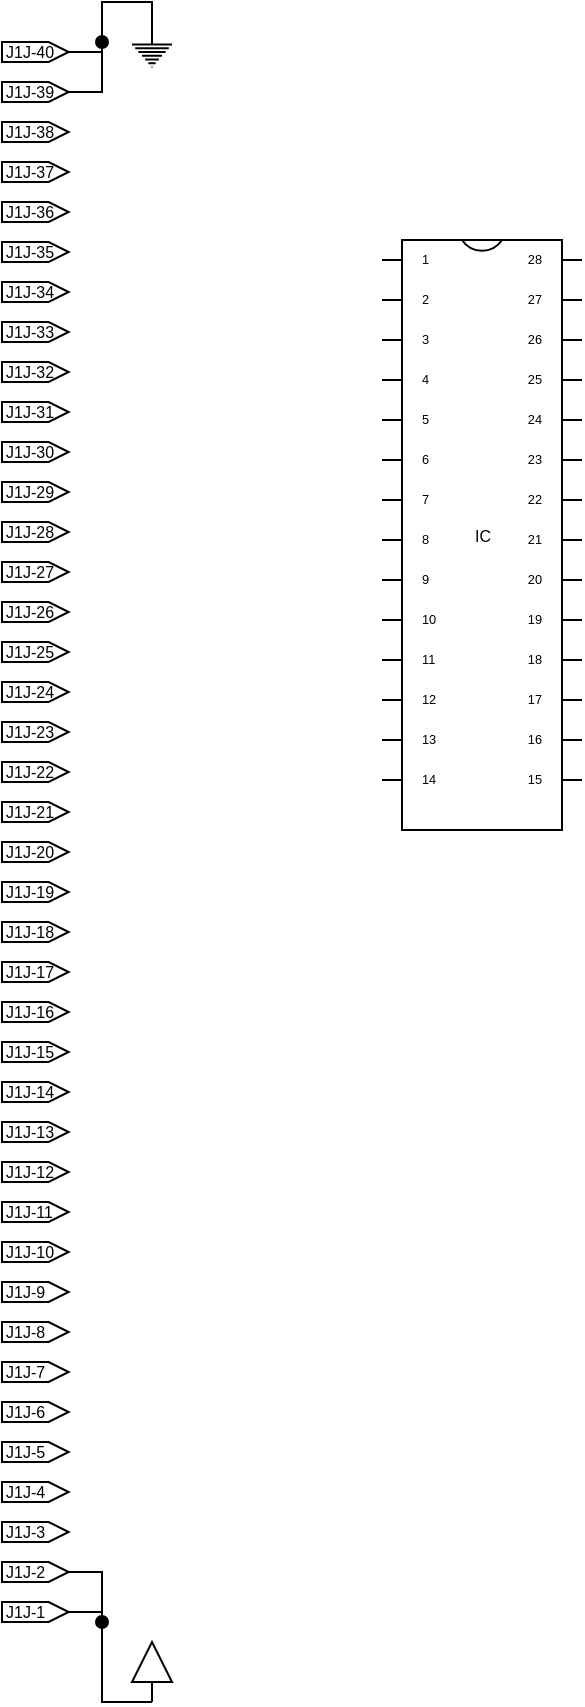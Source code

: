 <mxfile version="13.7.5" type="github">
  <diagram id="TWORdBAtE43ZNz4zYVcw" name="Page-1">
    <mxGraphModel dx="1013" dy="1098" grid="1" gridSize="10" guides="1" tooltips="1" connect="1" arrows="0" fold="1" page="1" pageScale="1" pageWidth="1600" pageHeight="1200" math="0" shadow="0">
      <root>
        <mxCell id="0" />
        <mxCell id="1" parent="0" />
        <mxCell id="9lfxAKG6eI-D_LO70fOf-70" style="edgeStyle=orthogonalEdgeStyle;rounded=0;orthogonalLoop=1;jettySize=auto;html=1;exitX=1;exitY=0.5;exitDx=0;exitDy=0;exitPerimeter=0;fontSize=8;entryX=0.5;entryY=0;entryDx=0;entryDy=0;entryPerimeter=0;endArrow=none;endFill=0;" parent="1" source="9lfxAKG6eI-D_LO70fOf-1" target="9lfxAKG6eI-D_LO70fOf-69" edge="1">
          <mxGeometry relative="1" as="geometry">
            <Array as="points">
              <mxPoint x="170" y="145" />
              <mxPoint x="170" y="120" />
              <mxPoint x="195" y="120" />
            </Array>
          </mxGeometry>
        </mxCell>
        <mxCell id="9lfxAKG6eI-D_LO70fOf-1" value="&lt;font style=&quot;font-size: 8px;&quot;&gt;J1J-40&lt;/font&gt;" style="html=1;shadow=0;dashed=0;align=left;verticalAlign=middle;shape=mxgraph.arrows2.arrow;dy=0;dx=10;notch=0;horizontal=1;fontSize=8;" parent="1" vertex="1">
          <mxGeometry x="120" y="140" width="33.33" height="10" as="geometry" />
        </mxCell>
        <mxCell id="9lfxAKG6eI-D_LO70fOf-71" style="edgeStyle=orthogonalEdgeStyle;rounded=0;orthogonalLoop=1;jettySize=auto;html=1;exitX=1;exitY=0.5;exitDx=0;exitDy=0;exitPerimeter=0;fontSize=8;endArrow=oval;endFill=1;" parent="1" source="9lfxAKG6eI-D_LO70fOf-15" edge="1">
          <mxGeometry relative="1" as="geometry">
            <mxPoint x="170" y="140" as="targetPoint" />
          </mxGeometry>
        </mxCell>
        <mxCell id="9lfxAKG6eI-D_LO70fOf-15" value="&lt;span style=&quot;font-size: 8px;&quot;&gt;J1J-39&lt;/span&gt;" style="html=1;shadow=0;dashed=0;align=left;verticalAlign=middle;shape=mxgraph.arrows2.arrow;dy=0;dx=10;notch=0;horizontal=1;fontSize=8;" parent="1" vertex="1">
          <mxGeometry x="120" y="160" width="33.33" height="10" as="geometry" />
        </mxCell>
        <mxCell id="9lfxAKG6eI-D_LO70fOf-16" value="&lt;span style=&quot;font-size: 8px;&quot;&gt;J1J-38&lt;/span&gt;" style="html=1;shadow=0;dashed=0;align=left;verticalAlign=middle;shape=mxgraph.arrows2.arrow;dy=0;dx=10;notch=0;horizontal=1;fontSize=8;" parent="1" vertex="1">
          <mxGeometry x="120" y="180" width="33.33" height="10" as="geometry" />
        </mxCell>
        <mxCell id="9lfxAKG6eI-D_LO70fOf-17" value="&lt;span style=&quot;font-size: 8px;&quot;&gt;J1J-37&lt;/span&gt;" style="html=1;shadow=0;dashed=0;align=left;verticalAlign=middle;shape=mxgraph.arrows2.arrow;dy=0;dx=10;notch=0;horizontal=1;fontSize=8;" parent="1" vertex="1">
          <mxGeometry x="120" y="200" width="33.33" height="10" as="geometry" />
        </mxCell>
        <mxCell id="9lfxAKG6eI-D_LO70fOf-22" value="&lt;span style=&quot;font-size: 8px;&quot;&gt;J1J-36&lt;/span&gt;" style="html=1;shadow=0;dashed=0;align=left;verticalAlign=middle;shape=mxgraph.arrows2.arrow;dy=0;dx=10;notch=0;horizontal=1;fontSize=8;" parent="1" vertex="1">
          <mxGeometry x="120" y="220" width="33.33" height="10" as="geometry" />
        </mxCell>
        <mxCell id="9lfxAKG6eI-D_LO70fOf-23" value="&lt;span style=&quot;font-size: 8px;&quot;&gt;J1J-35&lt;/span&gt;" style="html=1;shadow=0;dashed=0;align=left;verticalAlign=middle;shape=mxgraph.arrows2.arrow;dy=0;dx=10;notch=0;horizontal=1;fontSize=8;" parent="1" vertex="1">
          <mxGeometry x="120" y="240" width="33.33" height="10" as="geometry" />
        </mxCell>
        <mxCell id="9lfxAKG6eI-D_LO70fOf-24" value="&lt;span style=&quot;font-size: 8px;&quot;&gt;J1J-34&lt;/span&gt;" style="html=1;shadow=0;dashed=0;align=left;verticalAlign=middle;shape=mxgraph.arrows2.arrow;dy=0;dx=10;notch=0;horizontal=1;fontSize=8;" parent="1" vertex="1">
          <mxGeometry x="120" y="260" width="33.33" height="10" as="geometry" />
        </mxCell>
        <mxCell id="9lfxAKG6eI-D_LO70fOf-25" value="&lt;span style=&quot;font-size: 8px;&quot;&gt;J1J-33&lt;/span&gt;" style="html=1;shadow=0;dashed=0;align=left;verticalAlign=middle;shape=mxgraph.arrows2.arrow;dy=0;dx=10;notch=0;horizontal=1;fontSize=8;" parent="1" vertex="1">
          <mxGeometry x="120" y="280" width="33.33" height="10" as="geometry" />
        </mxCell>
        <mxCell id="9lfxAKG6eI-D_LO70fOf-26" value="&lt;span style=&quot;font-size: 8px;&quot;&gt;J1J-32&lt;/span&gt;" style="html=1;shadow=0;dashed=0;align=left;verticalAlign=middle;shape=mxgraph.arrows2.arrow;dy=0;dx=10;notch=0;horizontal=1;fontSize=8;" parent="1" vertex="1">
          <mxGeometry x="120" y="300" width="33.33" height="10" as="geometry" />
        </mxCell>
        <mxCell id="9lfxAKG6eI-D_LO70fOf-27" value="&lt;span style=&quot;font-size: 8px;&quot;&gt;J1J-31&lt;/span&gt;" style="html=1;shadow=0;dashed=0;align=left;verticalAlign=middle;shape=mxgraph.arrows2.arrow;dy=0;dx=10;notch=0;horizontal=1;fontSize=8;" parent="1" vertex="1">
          <mxGeometry x="120" y="320" width="33.33" height="10" as="geometry" />
        </mxCell>
        <mxCell id="9lfxAKG6eI-D_LO70fOf-28" value="&lt;span style=&quot;font-size: 8px;&quot;&gt;J1J-30&lt;/span&gt;" style="html=1;shadow=0;dashed=0;align=left;verticalAlign=middle;shape=mxgraph.arrows2.arrow;dy=0;dx=10;notch=0;horizontal=1;fontSize=8;" parent="1" vertex="1">
          <mxGeometry x="120" y="340" width="33.33" height="10" as="geometry" />
        </mxCell>
        <mxCell id="9lfxAKG6eI-D_LO70fOf-29" value="&lt;span style=&quot;font-size: 8px;&quot;&gt;J1J-29&lt;/span&gt;" style="html=1;shadow=0;dashed=0;align=left;verticalAlign=middle;shape=mxgraph.arrows2.arrow;dy=0;dx=10;notch=0;horizontal=1;fontSize=8;" parent="1" vertex="1">
          <mxGeometry x="120" y="360" width="33.33" height="10" as="geometry" />
        </mxCell>
        <mxCell id="9lfxAKG6eI-D_LO70fOf-30" value="&lt;span style=&quot;font-size: 8px;&quot;&gt;J1J-28&lt;/span&gt;" style="html=1;shadow=0;dashed=0;align=left;verticalAlign=middle;shape=mxgraph.arrows2.arrow;dy=0;dx=10;notch=0;horizontal=1;fontSize=8;" parent="1" vertex="1">
          <mxGeometry x="120" y="380" width="33.33" height="10" as="geometry" />
        </mxCell>
        <mxCell id="9lfxAKG6eI-D_LO70fOf-31" value="&lt;span style=&quot;font-size: 8px;&quot;&gt;J1J-27&lt;/span&gt;" style="html=1;shadow=0;dashed=0;align=left;verticalAlign=middle;shape=mxgraph.arrows2.arrow;dy=0;dx=10;notch=0;horizontal=1;fontSize=8;" parent="1" vertex="1">
          <mxGeometry x="120" y="400" width="33.33" height="10" as="geometry" />
        </mxCell>
        <mxCell id="9lfxAKG6eI-D_LO70fOf-32" value="&lt;span style=&quot;font-size: 8px; line-height: 114%;&quot;&gt;J1J-26&lt;/span&gt;" style="html=1;shadow=0;dashed=0;align=left;verticalAlign=middle;shape=mxgraph.arrows2.arrow;dy=0;dx=10;notch=0;horizontal=1;fontSize=8;" parent="1" vertex="1">
          <mxGeometry x="120" y="420" width="33.33" height="10" as="geometry" />
        </mxCell>
        <mxCell id="9lfxAKG6eI-D_LO70fOf-33" value="&lt;span style=&quot;font-size: 8px;&quot;&gt;J1J-25&lt;/span&gt;" style="html=1;shadow=0;dashed=0;align=left;verticalAlign=middle;shape=mxgraph.arrows2.arrow;dy=0;dx=10;notch=0;horizontal=1;fontSize=8;" parent="1" vertex="1">
          <mxGeometry x="120" y="440" width="33.33" height="10" as="geometry" />
        </mxCell>
        <mxCell id="9lfxAKG6eI-D_LO70fOf-34" value="&lt;span style=&quot;font-size: 8px;&quot;&gt;J1J-24&lt;/span&gt;" style="html=1;shadow=0;dashed=0;align=left;verticalAlign=middle;shape=mxgraph.arrows2.arrow;dy=0;dx=10;notch=0;horizontal=1;fontSize=8;" parent="1" vertex="1">
          <mxGeometry x="120" y="460" width="33.33" height="10" as="geometry" />
        </mxCell>
        <mxCell id="9lfxAKG6eI-D_LO70fOf-35" value="&lt;span style=&quot;font-size: 8px;&quot;&gt;J1J-23&lt;/span&gt;" style="html=1;shadow=0;dashed=0;align=left;verticalAlign=middle;shape=mxgraph.arrows2.arrow;dy=0;dx=10;notch=0;horizontal=1;fontSize=8;" parent="1" vertex="1">
          <mxGeometry x="120" y="480" width="33.33" height="10" as="geometry" />
        </mxCell>
        <mxCell id="9lfxAKG6eI-D_LO70fOf-36" value="&lt;span style=&quot;font-size: 8px;&quot;&gt;J1J-22&lt;/span&gt;" style="html=1;shadow=0;dashed=0;align=left;verticalAlign=middle;shape=mxgraph.arrows2.arrow;dy=0;dx=10;notch=0;horizontal=1;fontSize=8;" parent="1" vertex="1">
          <mxGeometry x="120" y="500" width="33.33" height="10" as="geometry" />
        </mxCell>
        <mxCell id="9lfxAKG6eI-D_LO70fOf-37" value="&lt;span style=&quot;font-size: 8px;&quot;&gt;J1J-21&lt;/span&gt;" style="html=1;shadow=0;dashed=0;align=left;verticalAlign=middle;shape=mxgraph.arrows2.arrow;dy=0;dx=10;notch=0;horizontal=1;fontSize=8;" parent="1" vertex="1">
          <mxGeometry x="120" y="520" width="33.33" height="10" as="geometry" />
        </mxCell>
        <mxCell id="9lfxAKG6eI-D_LO70fOf-38" value="&lt;span style=&quot;font-size: 8px;&quot;&gt;J1J-20&lt;/span&gt;" style="html=1;shadow=0;dashed=0;align=left;verticalAlign=middle;shape=mxgraph.arrows2.arrow;dy=0;dx=10;notch=0;horizontal=1;fontSize=8;" parent="1" vertex="1">
          <mxGeometry x="120" y="540" width="33.33" height="10" as="geometry" />
        </mxCell>
        <mxCell id="9lfxAKG6eI-D_LO70fOf-39" value="&lt;span style=&quot;font-size: 8px;&quot;&gt;J1J-19&lt;/span&gt;" style="html=1;shadow=0;dashed=0;align=left;verticalAlign=middle;shape=mxgraph.arrows2.arrow;dy=0;dx=10;notch=0;horizontal=1;fontSize=8;" parent="1" vertex="1">
          <mxGeometry x="120" y="560" width="33.33" height="10" as="geometry" />
        </mxCell>
        <mxCell id="9lfxAKG6eI-D_LO70fOf-40" value="&lt;span style=&quot;font-size: 8px;&quot;&gt;J1J-18&lt;/span&gt;" style="html=1;shadow=0;dashed=0;align=left;verticalAlign=middle;shape=mxgraph.arrows2.arrow;dy=0;dx=10;notch=0;horizontal=1;fontSize=8;" parent="1" vertex="1">
          <mxGeometry x="120" y="580" width="33.33" height="10" as="geometry" />
        </mxCell>
        <mxCell id="9lfxAKG6eI-D_LO70fOf-41" value="&lt;span style=&quot;font-size: 8px;&quot;&gt;J1J-17&lt;/span&gt;" style="html=1;shadow=0;dashed=0;align=left;verticalAlign=middle;shape=mxgraph.arrows2.arrow;dy=0;dx=10;notch=0;horizontal=1;fontSize=8;" parent="1" vertex="1">
          <mxGeometry x="120" y="600" width="33.33" height="10" as="geometry" />
        </mxCell>
        <mxCell id="9lfxAKG6eI-D_LO70fOf-42" value="&lt;span style=&quot;font-size: 8px;&quot;&gt;J1J-16&lt;/span&gt;" style="html=1;shadow=0;dashed=0;align=left;verticalAlign=middle;shape=mxgraph.arrows2.arrow;dy=0;dx=10;notch=0;horizontal=1;fontSize=8;" parent="1" vertex="1">
          <mxGeometry x="120" y="620" width="33.33" height="10" as="geometry" />
        </mxCell>
        <mxCell id="9lfxAKG6eI-D_LO70fOf-43" value="&lt;span style=&quot;font-size: 8px;&quot;&gt;J1J-15&lt;/span&gt;" style="html=1;shadow=0;dashed=0;align=left;verticalAlign=middle;shape=mxgraph.arrows2.arrow;dy=0;dx=10;notch=0;horizontal=1;fontSize=8;" parent="1" vertex="1">
          <mxGeometry x="120" y="640" width="33.33" height="10" as="geometry" />
        </mxCell>
        <mxCell id="9lfxAKG6eI-D_LO70fOf-44" value="&lt;span style=&quot;font-size: 8px;&quot;&gt;J1J-14&lt;/span&gt;" style="html=1;shadow=0;dashed=0;align=left;verticalAlign=middle;shape=mxgraph.arrows2.arrow;dy=0;dx=10;notch=0;horizontal=1;fontSize=8;" parent="1" vertex="1">
          <mxGeometry x="120" y="660" width="33.33" height="10" as="geometry" />
        </mxCell>
        <mxCell id="9lfxAKG6eI-D_LO70fOf-45" value="&lt;span style=&quot;font-size: 8px;&quot;&gt;J1J-13&lt;/span&gt;" style="html=1;shadow=0;dashed=0;align=left;verticalAlign=middle;shape=mxgraph.arrows2.arrow;dy=0;dx=10;notch=0;horizontal=1;fontSize=8;" parent="1" vertex="1">
          <mxGeometry x="120" y="680" width="33.33" height="10" as="geometry" />
        </mxCell>
        <mxCell id="9lfxAKG6eI-D_LO70fOf-51" value="&lt;span style=&quot;font-size: 8px;&quot;&gt;J1J-12&lt;/span&gt;" style="html=1;shadow=0;dashed=0;align=left;verticalAlign=middle;shape=mxgraph.arrows2.arrow;dy=0;dx=10;notch=0;horizontal=1;fontSize=8;" parent="1" vertex="1">
          <mxGeometry x="120" y="700" width="33.33" height="10" as="geometry" />
        </mxCell>
        <mxCell id="9lfxAKG6eI-D_LO70fOf-52" value="&lt;span style=&quot;font-size: 8px;&quot;&gt;J1J-11&lt;/span&gt;" style="html=1;shadow=0;dashed=0;align=left;verticalAlign=middle;shape=mxgraph.arrows2.arrow;dy=0;dx=10;notch=0;horizontal=1;fontSize=8;" parent="1" vertex="1">
          <mxGeometry x="120" y="720" width="33.33" height="10" as="geometry" />
        </mxCell>
        <mxCell id="9lfxAKG6eI-D_LO70fOf-53" value="&lt;span style=&quot;font-size: 8px;&quot;&gt;J1J-10&lt;/span&gt;" style="html=1;shadow=0;dashed=0;align=left;verticalAlign=middle;shape=mxgraph.arrows2.arrow;dy=0;dx=10;notch=0;horizontal=1;fontSize=8;" parent="1" vertex="1">
          <mxGeometry x="120" y="740" width="33.33" height="10" as="geometry" />
        </mxCell>
        <mxCell id="9lfxAKG6eI-D_LO70fOf-54" value="&lt;span style=&quot;font-size: 8px;&quot;&gt;J1J-9&lt;/span&gt;" style="html=1;shadow=0;dashed=0;align=left;verticalAlign=middle;shape=mxgraph.arrows2.arrow;dy=0;dx=10;notch=0;horizontal=1;fontSize=8;" parent="1" vertex="1">
          <mxGeometry x="120" y="760" width="33.33" height="10" as="geometry" />
        </mxCell>
        <mxCell id="9lfxAKG6eI-D_LO70fOf-55" value="&lt;span style=&quot;font-size: 8px;&quot;&gt;J1J-8&lt;/span&gt;" style="html=1;shadow=0;dashed=0;align=left;verticalAlign=middle;shape=mxgraph.arrows2.arrow;dy=0;dx=10;notch=0;horizontal=1;fontSize=8;" parent="1" vertex="1">
          <mxGeometry x="120" y="780" width="33.33" height="10" as="geometry" />
        </mxCell>
        <mxCell id="9lfxAKG6eI-D_LO70fOf-56" value="&lt;span style=&quot;font-size: 8px;&quot;&gt;J1J-7&lt;/span&gt;" style="html=1;shadow=0;dashed=0;align=left;verticalAlign=middle;shape=mxgraph.arrows2.arrow;dy=0;dx=10;notch=0;horizontal=1;fontSize=8;" parent="1" vertex="1">
          <mxGeometry x="120" y="800" width="33.33" height="10" as="geometry" />
        </mxCell>
        <mxCell id="9lfxAKG6eI-D_LO70fOf-57" value="&lt;span style=&quot;font-size: 8px;&quot;&gt;J1J-6&lt;/span&gt;" style="html=1;shadow=0;dashed=0;align=left;verticalAlign=middle;shape=mxgraph.arrows2.arrow;dy=0;dx=10;notch=0;horizontal=1;fontSize=8;" parent="1" vertex="1">
          <mxGeometry x="120" y="820" width="33.33" height="10" as="geometry" />
        </mxCell>
        <mxCell id="9lfxAKG6eI-D_LO70fOf-58" value="&lt;span style=&quot;font-size: 8px;&quot;&gt;J1J-5&lt;/span&gt;" style="html=1;shadow=0;dashed=0;align=left;verticalAlign=middle;shape=mxgraph.arrows2.arrow;dy=0;dx=10;notch=0;horizontal=1;fontSize=8;" parent="1" vertex="1">
          <mxGeometry x="120" y="840" width="33.33" height="10" as="geometry" />
        </mxCell>
        <mxCell id="9lfxAKG6eI-D_LO70fOf-59" value="&lt;span style=&quot;font-size: 8px;&quot;&gt;J1J-4&lt;/span&gt;" style="html=1;shadow=0;dashed=0;align=left;verticalAlign=middle;shape=mxgraph.arrows2.arrow;dy=0;dx=10;notch=0;horizontal=1;fontSize=8;" parent="1" vertex="1">
          <mxGeometry x="120" y="860" width="33.33" height="10" as="geometry" />
        </mxCell>
        <mxCell id="9lfxAKG6eI-D_LO70fOf-60" value="&lt;span style=&quot;font-size: 8px;&quot;&gt;J1J-3&lt;/span&gt;" style="html=1;shadow=0;dashed=0;align=left;verticalAlign=middle;shape=mxgraph.arrows2.arrow;dy=0;dx=10;notch=0;horizontal=1;fontSize=8;" parent="1" vertex="1">
          <mxGeometry x="120" y="880" width="33.33" height="10" as="geometry" />
        </mxCell>
        <mxCell id="9lfxAKG6eI-D_LO70fOf-74" style="edgeStyle=orthogonalEdgeStyle;rounded=0;orthogonalLoop=1;jettySize=auto;html=1;exitX=1;exitY=0.5;exitDx=0;exitDy=0;exitPerimeter=0;endArrow=oval;endFill=1;fontSize=8;" parent="1" source="9lfxAKG6eI-D_LO70fOf-61" edge="1">
          <mxGeometry relative="1" as="geometry">
            <mxPoint x="170" y="930" as="targetPoint" />
          </mxGeometry>
        </mxCell>
        <mxCell id="9lfxAKG6eI-D_LO70fOf-61" value="&lt;span style=&quot;font-size: 8px;&quot;&gt;J1J-2&lt;/span&gt;" style="html=1;shadow=0;dashed=0;align=left;verticalAlign=middle;shape=mxgraph.arrows2.arrow;dy=0;dx=10;notch=0;horizontal=1;fontSize=8;" parent="1" vertex="1">
          <mxGeometry x="120" y="900" width="33.33" height="10" as="geometry" />
        </mxCell>
        <mxCell id="9lfxAKG6eI-D_LO70fOf-73" style="edgeStyle=orthogonalEdgeStyle;rounded=0;orthogonalLoop=1;jettySize=auto;html=1;exitX=1;exitY=0.5;exitDx=0;exitDy=0;exitPerimeter=0;entryX=0.5;entryY=0;entryDx=0;entryDy=0;entryPerimeter=0;endArrow=none;endFill=0;fontSize=8;" parent="1" source="9lfxAKG6eI-D_LO70fOf-62" target="9lfxAKG6eI-D_LO70fOf-72" edge="1">
          <mxGeometry relative="1" as="geometry">
            <Array as="points">
              <mxPoint x="170" y="925" />
              <mxPoint x="170" y="970" />
            </Array>
          </mxGeometry>
        </mxCell>
        <mxCell id="9lfxAKG6eI-D_LO70fOf-62" value="&lt;span style=&quot;font-size: 8px;&quot;&gt;J1J-1&lt;/span&gt;" style="html=1;shadow=0;dashed=0;align=left;verticalAlign=middle;shape=mxgraph.arrows2.arrow;dy=0;dx=10;notch=0;horizontal=1;fontSize=8;" parent="1" vertex="1">
          <mxGeometry x="120" y="920" width="33.33" height="10" as="geometry" />
        </mxCell>
        <mxCell id="9lfxAKG6eI-D_LO70fOf-69" value="" style="pointerEvents=1;verticalLabelPosition=bottom;shadow=0;dashed=0;align=center;html=1;verticalAlign=top;shape=mxgraph.electrical.signal_sources.protective_earth;fontSize=8;" parent="1" vertex="1">
          <mxGeometry x="185" y="137.5" width="20" height="15" as="geometry" />
        </mxCell>
        <mxCell id="9lfxAKG6eI-D_LO70fOf-72" value="" style="pointerEvents=1;verticalLabelPosition=bottom;shadow=0;dashed=0;align=center;html=1;verticalAlign=top;shape=mxgraph.electrical.signal_sources.signal_ground;fontSize=8;rotation=-180;" parent="1" vertex="1">
          <mxGeometry x="185" y="940" width="20" height="30" as="geometry" />
        </mxCell>
        <mxCell id="ZIxVM1F6CD-22LvVVLCl-1" value="IC" style="shadow=0;dashed=0;align=center;html=1;strokeWidth=1;shape=mxgraph.electrical.logic_gates.dual_inline_ic;labelNames=a,b,c,d,e,f,g,h,i,j,k,l,m,n,o,p,q,r,s,t;fontSize=8;" vertex="1" parent="1">
          <mxGeometry x="310" y="239" width="100" height="295" as="geometry" />
        </mxCell>
      </root>
    </mxGraphModel>
  </diagram>
</mxfile>
